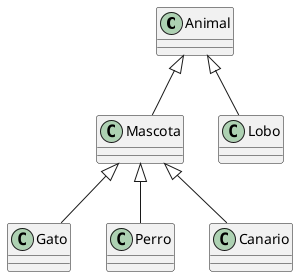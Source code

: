 @startuml prueba
Animal  <|-- Mascota
Mascota <|-- Gato
Mascota <|-- Perro
Mascota <|-- Canario
Animal  <|-- Lobo
@enduml
